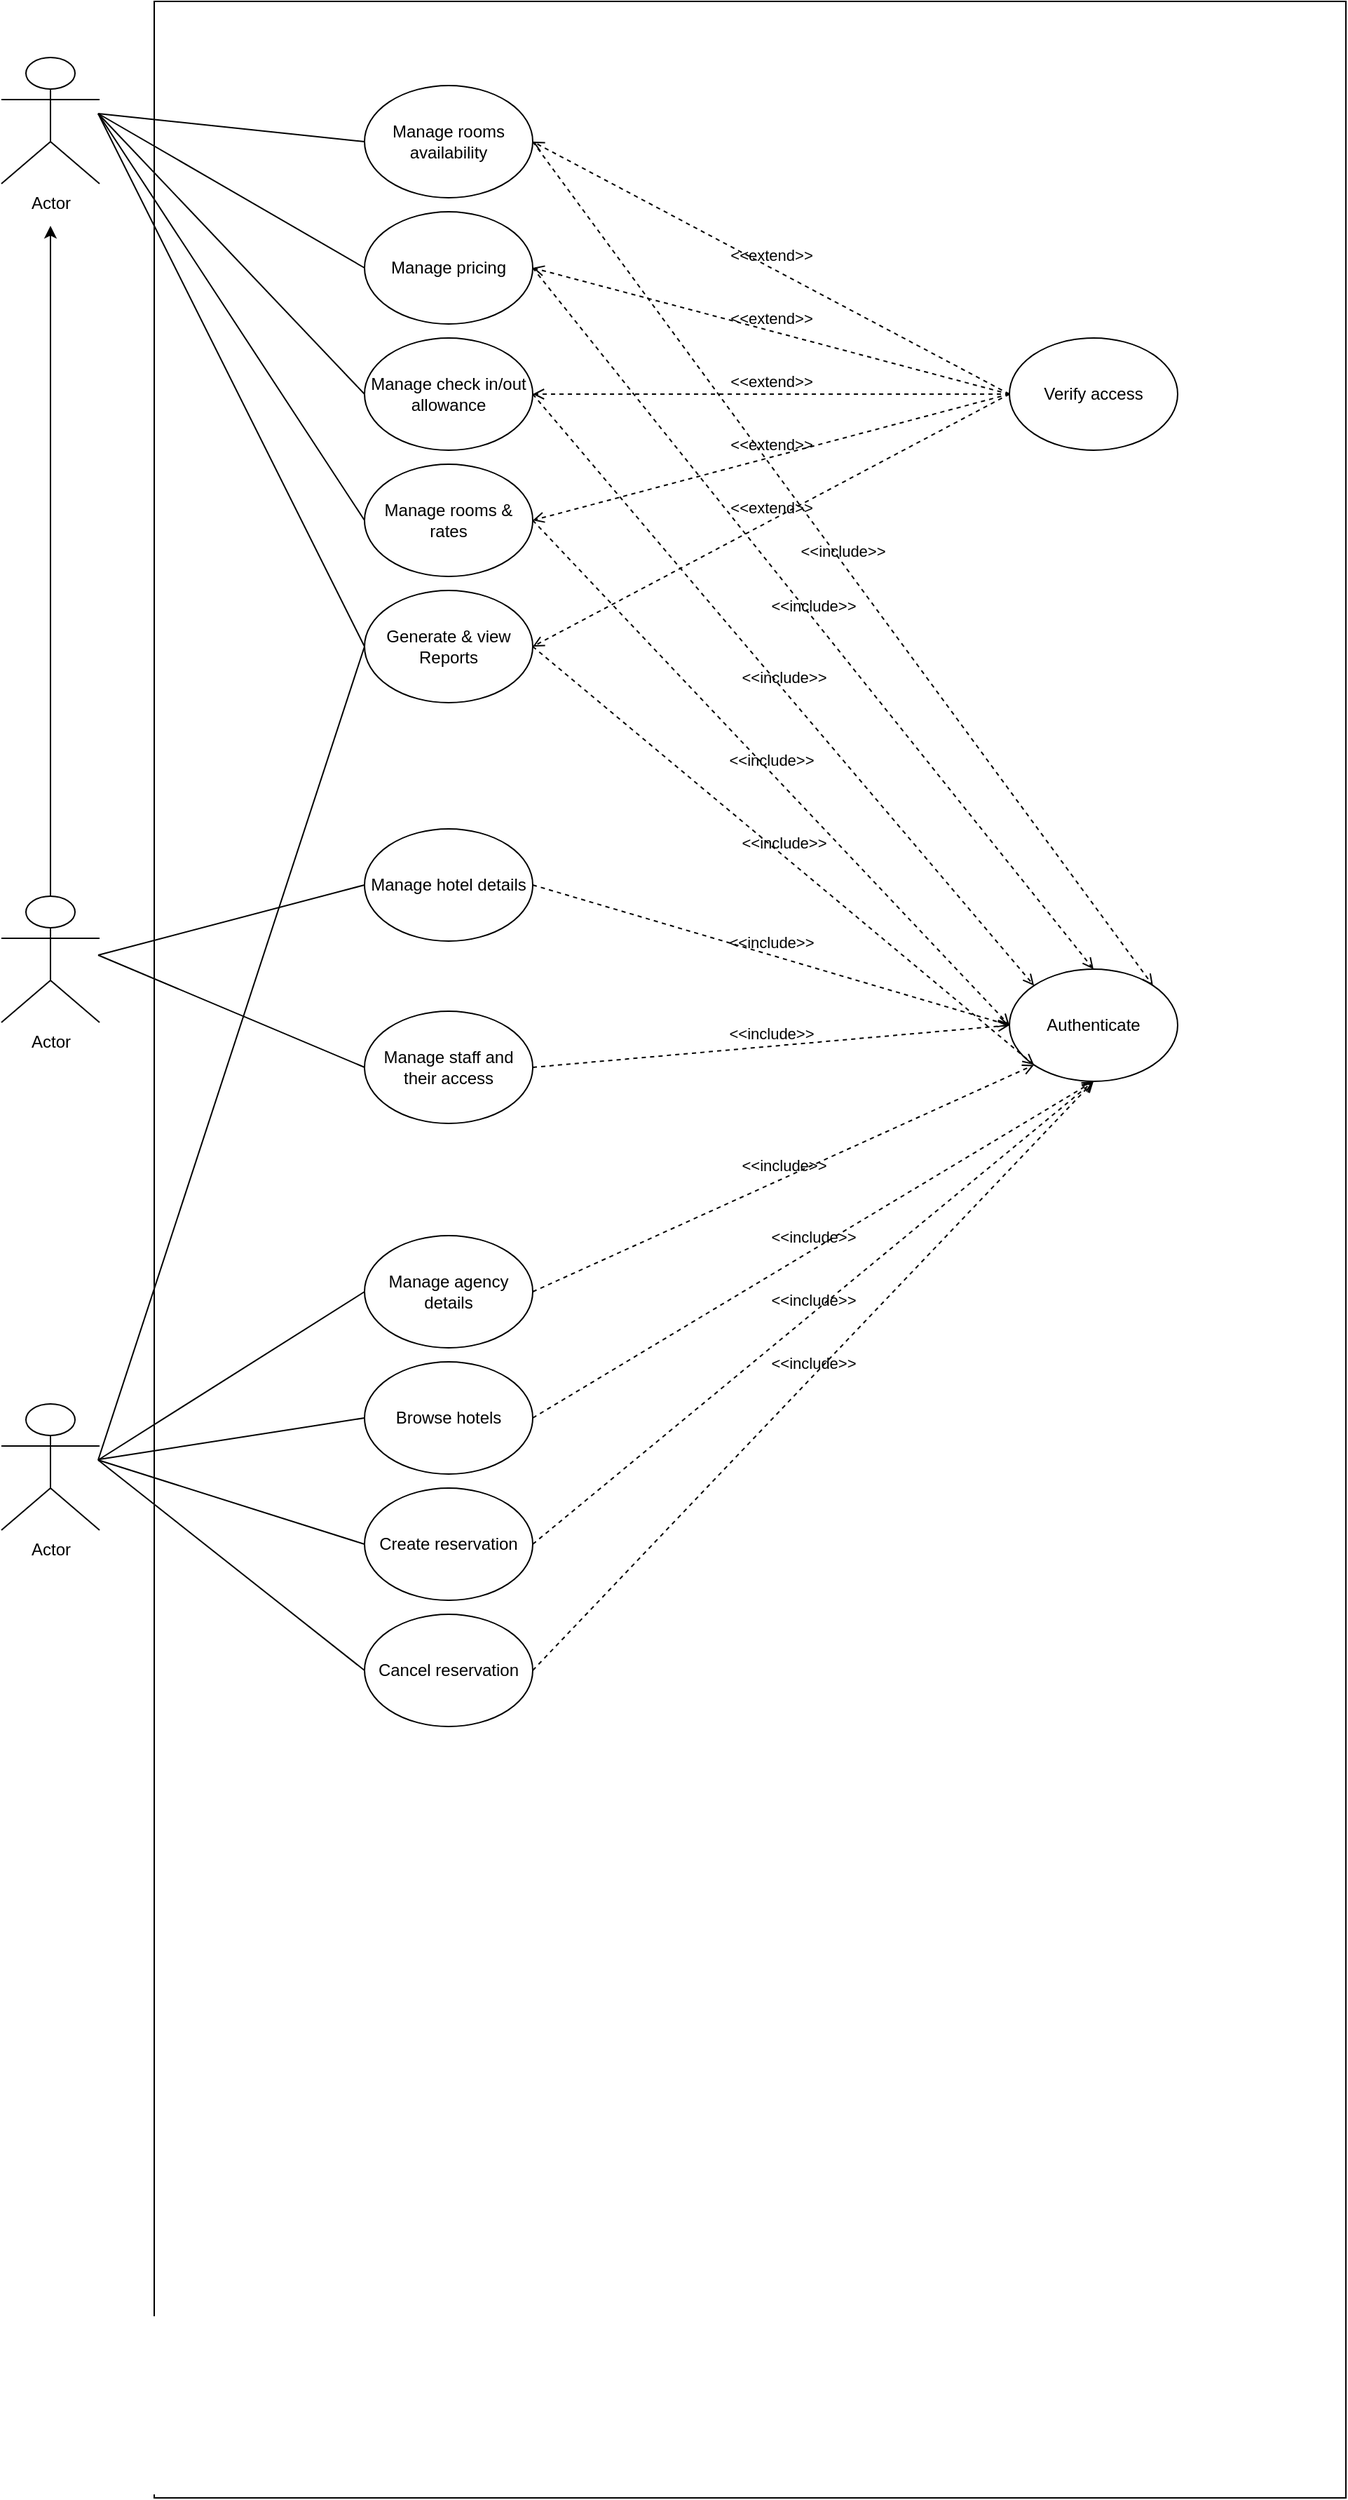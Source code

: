<mxfile version="26.0.15">
  <diagram name="Page-1" id="pJQkfAfpMvx2vDXl0aS4">
    <mxGraphModel dx="2443" dy="834" grid="1" gridSize="10" guides="1" tooltips="1" connect="1" arrows="1" fold="1" page="1" pageScale="1" pageWidth="850" pageHeight="1100" math="0" shadow="0">
      <root>
        <mxCell id="0" />
        <mxCell id="1" parent="0" />
        <mxCell id="woPbn98t3P-iTWukvZgP-1" value="" style="rounded=0;whiteSpace=wrap;html=1;" parent="1" vertex="1">
          <mxGeometry width="850" height="1780" as="geometry" />
        </mxCell>
        <mxCell id="woPbn98t3P-iTWukvZgP-3" value="Actor" style="shape=umlActor;verticalLabelPosition=bottom;verticalAlign=top;html=1;outlineConnect=0;" parent="1" vertex="1">
          <mxGeometry x="-109" y="40" width="70" height="90" as="geometry" />
        </mxCell>
        <mxCell id="woPbn98t3P-iTWukvZgP-10" value="Manage rooms availability" style="ellipse;whiteSpace=wrap;html=1;" parent="1" vertex="1">
          <mxGeometry x="150" y="60" width="120" height="80" as="geometry" />
        </mxCell>
        <mxCell id="woPbn98t3P-iTWukvZgP-11" value="Manage pricing" style="ellipse;whiteSpace=wrap;html=1;" parent="1" vertex="1">
          <mxGeometry x="150" y="150" width="120" height="80" as="geometry" />
        </mxCell>
        <mxCell id="woPbn98t3P-iTWukvZgP-12" value="Manage check in/out allowance" style="ellipse;whiteSpace=wrap;html=1;" parent="1" vertex="1">
          <mxGeometry x="150" y="240" width="120" height="80" as="geometry" />
        </mxCell>
        <mxCell id="woPbn98t3P-iTWukvZgP-13" value="Manage rooms &amp;amp; rates" style="ellipse;whiteSpace=wrap;html=1;" parent="1" vertex="1">
          <mxGeometry x="150" y="330" width="120" height="80" as="geometry" />
        </mxCell>
        <mxCell id="woPbn98t3P-iTWukvZgP-15" value="Generate &amp;amp; view Reports" style="ellipse;whiteSpace=wrap;html=1;" parent="1" vertex="1">
          <mxGeometry x="150" y="420" width="120" height="80" as="geometry" />
        </mxCell>
        <mxCell id="woPbn98t3P-iTWukvZgP-16" value="Verify access" style="ellipse;whiteSpace=wrap;html=1;" parent="1" vertex="1">
          <mxGeometry x="610" y="240" width="120" height="80" as="geometry" />
        </mxCell>
        <mxCell id="woPbn98t3P-iTWukvZgP-17" value="Authenticate" style="ellipse;whiteSpace=wrap;html=1;" parent="1" vertex="1">
          <mxGeometry x="610" y="690" width="120" height="80" as="geometry" />
        </mxCell>
        <mxCell id="woPbn98t3P-iTWukvZgP-18" value="&amp;lt;&amp;lt;include&amp;gt;&amp;gt;" style="html=1;verticalAlign=bottom;labelBackgroundColor=none;endArrow=open;endFill=0;dashed=1;rounded=0;exitX=1;exitY=0.5;exitDx=0;exitDy=0;entryX=1;entryY=0;entryDx=0;entryDy=0;" parent="1" source="woPbn98t3P-iTWukvZgP-10" target="woPbn98t3P-iTWukvZgP-17" edge="1">
          <mxGeometry width="160" relative="1" as="geometry">
            <mxPoint x="280" y="110" as="sourcePoint" />
            <mxPoint x="440" y="110" as="targetPoint" />
          </mxGeometry>
        </mxCell>
        <mxCell id="woPbn98t3P-iTWukvZgP-19" value="&amp;lt;&amp;lt;include&amp;gt;&amp;gt;" style="html=1;verticalAlign=bottom;labelBackgroundColor=none;endArrow=open;endFill=0;dashed=1;rounded=0;entryX=0.5;entryY=0;entryDx=0;entryDy=0;" parent="1" target="woPbn98t3P-iTWukvZgP-17" edge="1">
          <mxGeometry width="160" relative="1" as="geometry">
            <mxPoint x="270" y="190" as="sourcePoint" />
            <mxPoint x="435" y="190" as="targetPoint" />
          </mxGeometry>
        </mxCell>
        <mxCell id="woPbn98t3P-iTWukvZgP-20" value="&amp;lt;&amp;lt;include&amp;gt;&amp;gt;" style="html=1;verticalAlign=bottom;labelBackgroundColor=none;endArrow=open;endFill=0;dashed=1;rounded=0;entryX=0;entryY=0;entryDx=0;entryDy=0;exitX=1;exitY=0.5;exitDx=0;exitDy=0;" parent="1" source="woPbn98t3P-iTWukvZgP-12" target="woPbn98t3P-iTWukvZgP-17" edge="1">
          <mxGeometry width="160" relative="1" as="geometry">
            <mxPoint x="280" y="200" as="sourcePoint" />
            <mxPoint x="393" y="202" as="targetPoint" />
          </mxGeometry>
        </mxCell>
        <mxCell id="woPbn98t3P-iTWukvZgP-21" value="&amp;lt;&amp;lt;include&amp;gt;&amp;gt;" style="html=1;verticalAlign=bottom;labelBackgroundColor=none;endArrow=open;endFill=0;dashed=1;rounded=0;entryX=0;entryY=0.5;entryDx=0;entryDy=0;exitX=1;exitY=0.5;exitDx=0;exitDy=0;" parent="1" source="woPbn98t3P-iTWukvZgP-13" target="woPbn98t3P-iTWukvZgP-17" edge="1">
          <mxGeometry width="160" relative="1" as="geometry">
            <mxPoint x="280" y="290" as="sourcePoint" />
            <mxPoint x="375" y="230" as="targetPoint" />
          </mxGeometry>
        </mxCell>
        <mxCell id="woPbn98t3P-iTWukvZgP-22" value="&amp;lt;&amp;lt;include&amp;gt;&amp;gt;" style="html=1;verticalAlign=bottom;labelBackgroundColor=none;endArrow=open;endFill=0;dashed=1;rounded=0;entryX=0;entryY=1;entryDx=0;entryDy=0;exitX=1;exitY=0.5;exitDx=0;exitDy=0;" parent="1" source="woPbn98t3P-iTWukvZgP-15" target="woPbn98t3P-iTWukvZgP-17" edge="1">
          <mxGeometry width="160" relative="1" as="geometry">
            <mxPoint x="280" y="380" as="sourcePoint" />
            <mxPoint x="618" y="768" as="targetPoint" />
          </mxGeometry>
        </mxCell>
        <mxCell id="woPbn98t3P-iTWukvZgP-24" value="&amp;lt;&amp;lt;extend&amp;gt;&amp;gt;" style="html=1;verticalAlign=bottom;labelBackgroundColor=none;endArrow=open;endFill=0;dashed=1;rounded=0;exitX=0;exitY=0.5;exitDx=0;exitDy=0;entryX=1;entryY=0.5;entryDx=0;entryDy=0;" parent="1" source="woPbn98t3P-iTWukvZgP-16" target="woPbn98t3P-iTWukvZgP-10" edge="1">
          <mxGeometry width="160" relative="1" as="geometry">
            <mxPoint x="460" y="210" as="sourcePoint" />
            <mxPoint x="620" y="210" as="targetPoint" />
          </mxGeometry>
        </mxCell>
        <mxCell id="woPbn98t3P-iTWukvZgP-25" value="&amp;lt;&amp;lt;extend&amp;gt;&amp;gt;" style="html=1;verticalAlign=bottom;labelBackgroundColor=none;endArrow=open;endFill=0;dashed=1;rounded=0;exitX=0;exitY=0.5;exitDx=0;exitDy=0;entryX=1;entryY=0.5;entryDx=0;entryDy=0;" parent="1" source="woPbn98t3P-iTWukvZgP-16" target="woPbn98t3P-iTWukvZgP-11" edge="1">
          <mxGeometry width="160" relative="1" as="geometry">
            <mxPoint x="610" y="250" as="sourcePoint" />
            <mxPoint x="280" y="110" as="targetPoint" />
          </mxGeometry>
        </mxCell>
        <mxCell id="woPbn98t3P-iTWukvZgP-26" value="&amp;lt;&amp;lt;extend&amp;gt;&amp;gt;" style="html=1;verticalAlign=bottom;labelBackgroundColor=none;endArrow=open;endFill=0;dashed=1;rounded=0;exitX=0;exitY=0.5;exitDx=0;exitDy=0;entryX=1;entryY=0.5;entryDx=0;entryDy=0;" parent="1" source="woPbn98t3P-iTWukvZgP-16" target="woPbn98t3P-iTWukvZgP-12" edge="1">
          <mxGeometry width="160" relative="1" as="geometry">
            <mxPoint x="550" y="290" as="sourcePoint" />
            <mxPoint x="280" y="200" as="targetPoint" />
          </mxGeometry>
        </mxCell>
        <mxCell id="woPbn98t3P-iTWukvZgP-27" value="&amp;lt;&amp;lt;extend&amp;gt;&amp;gt;" style="html=1;verticalAlign=bottom;labelBackgroundColor=none;endArrow=open;endFill=0;dashed=1;rounded=0;exitX=0;exitY=0.5;exitDx=0;exitDy=0;entryX=1;entryY=0.5;entryDx=0;entryDy=0;" parent="1" source="woPbn98t3P-iTWukvZgP-16" target="woPbn98t3P-iTWukvZgP-13" edge="1">
          <mxGeometry width="160" relative="1" as="geometry">
            <mxPoint x="550" y="290" as="sourcePoint" />
            <mxPoint x="280" y="290" as="targetPoint" />
          </mxGeometry>
        </mxCell>
        <mxCell id="woPbn98t3P-iTWukvZgP-28" value="&amp;lt;&amp;lt;extend&amp;gt;&amp;gt;" style="html=1;verticalAlign=bottom;labelBackgroundColor=none;endArrow=open;endFill=0;dashed=1;rounded=0;exitX=0;exitY=0.5;exitDx=0;exitDy=0;entryX=1;entryY=0.5;entryDx=0;entryDy=0;" parent="1" source="woPbn98t3P-iTWukvZgP-16" target="woPbn98t3P-iTWukvZgP-15" edge="1">
          <mxGeometry width="160" relative="1" as="geometry">
            <mxPoint x="550" y="290" as="sourcePoint" />
            <mxPoint x="280" y="380" as="targetPoint" />
          </mxGeometry>
        </mxCell>
        <mxCell id="DD-lqxEj_kKFfVJaps85-4" value="" style="endArrow=none;html=1;rounded=0;entryX=0;entryY=0.5;entryDx=0;entryDy=0;" edge="1" parent="1" target="woPbn98t3P-iTWukvZgP-10">
          <mxGeometry width="50" height="50" relative="1" as="geometry">
            <mxPoint x="-40" y="80" as="sourcePoint" />
            <mxPoint x="120" y="210" as="targetPoint" />
          </mxGeometry>
        </mxCell>
        <mxCell id="DD-lqxEj_kKFfVJaps85-5" value="" style="endArrow=none;html=1;rounded=0;entryX=0;entryY=0.5;entryDx=0;entryDy=0;" edge="1" parent="1" target="woPbn98t3P-iTWukvZgP-11">
          <mxGeometry width="50" height="50" relative="1" as="geometry">
            <mxPoint x="-40" y="80" as="sourcePoint" />
            <mxPoint x="160" y="110" as="targetPoint" />
          </mxGeometry>
        </mxCell>
        <mxCell id="DD-lqxEj_kKFfVJaps85-6" value="" style="endArrow=none;html=1;rounded=0;entryX=0;entryY=0.5;entryDx=0;entryDy=0;" edge="1" parent="1" target="woPbn98t3P-iTWukvZgP-12">
          <mxGeometry width="50" height="50" relative="1" as="geometry">
            <mxPoint x="-40" y="80" as="sourcePoint" />
            <mxPoint x="160" y="200" as="targetPoint" />
          </mxGeometry>
        </mxCell>
        <mxCell id="DD-lqxEj_kKFfVJaps85-7" value="" style="endArrow=none;html=1;rounded=0;entryX=0;entryY=0.5;entryDx=0;entryDy=0;" edge="1" parent="1" target="woPbn98t3P-iTWukvZgP-13">
          <mxGeometry width="50" height="50" relative="1" as="geometry">
            <mxPoint x="-40" y="80" as="sourcePoint" />
            <mxPoint x="160" y="290" as="targetPoint" />
          </mxGeometry>
        </mxCell>
        <mxCell id="DD-lqxEj_kKFfVJaps85-8" value="" style="endArrow=none;html=1;rounded=0;entryX=0;entryY=0.5;entryDx=0;entryDy=0;" edge="1" parent="1" target="woPbn98t3P-iTWukvZgP-15">
          <mxGeometry width="50" height="50" relative="1" as="geometry">
            <mxPoint x="-40" y="80" as="sourcePoint" />
            <mxPoint x="160" y="380" as="targetPoint" />
          </mxGeometry>
        </mxCell>
        <mxCell id="DD-lqxEj_kKFfVJaps85-21" style="edgeStyle=orthogonalEdgeStyle;rounded=0;orthogonalLoop=1;jettySize=auto;html=1;" edge="1" parent="1" source="DD-lqxEj_kKFfVJaps85-10">
          <mxGeometry relative="1" as="geometry">
            <mxPoint x="-74" y="160" as="targetPoint" />
          </mxGeometry>
        </mxCell>
        <mxCell id="DD-lqxEj_kKFfVJaps85-10" value="Actor" style="shape=umlActor;verticalLabelPosition=bottom;verticalAlign=top;html=1;outlineConnect=0;" vertex="1" parent="1">
          <mxGeometry x="-109" y="638" width="70" height="90" as="geometry" />
        </mxCell>
        <mxCell id="DD-lqxEj_kKFfVJaps85-12" value="Manage hotel details" style="ellipse;whiteSpace=wrap;html=1;" vertex="1" parent="1">
          <mxGeometry x="150" y="590" width="120" height="80" as="geometry" />
        </mxCell>
        <mxCell id="DD-lqxEj_kKFfVJaps85-13" value="&lt;div&gt;Manage staff and their access&lt;/div&gt;" style="ellipse;whiteSpace=wrap;html=1;" vertex="1" parent="1">
          <mxGeometry x="150" y="720" width="120" height="80" as="geometry" />
        </mxCell>
        <mxCell id="DD-lqxEj_kKFfVJaps85-14" value="&amp;lt;&amp;lt;include&amp;gt;&amp;gt;" style="html=1;verticalAlign=bottom;labelBackgroundColor=none;endArrow=open;endFill=0;dashed=1;rounded=0;entryX=0;entryY=0.5;entryDx=0;entryDy=0;exitX=1;exitY=0.5;exitDx=0;exitDy=0;" edge="1" parent="1" source="DD-lqxEj_kKFfVJaps85-12" target="woPbn98t3P-iTWukvZgP-17">
          <mxGeometry width="160" relative="1" as="geometry">
            <mxPoint x="280" y="470" as="sourcePoint" />
            <mxPoint x="638" y="768" as="targetPoint" />
          </mxGeometry>
        </mxCell>
        <mxCell id="DD-lqxEj_kKFfVJaps85-15" value="&amp;lt;&amp;lt;include&amp;gt;&amp;gt;" style="html=1;verticalAlign=bottom;labelBackgroundColor=none;endArrow=open;endFill=0;dashed=1;rounded=0;exitX=1;exitY=0.5;exitDx=0;exitDy=0;" edge="1" parent="1" source="DD-lqxEj_kKFfVJaps85-13">
          <mxGeometry width="160" relative="1" as="geometry">
            <mxPoint x="280" y="640" as="sourcePoint" />
            <mxPoint x="610" y="730" as="targetPoint" />
          </mxGeometry>
        </mxCell>
        <mxCell id="DD-lqxEj_kKFfVJaps85-16" value="" style="endArrow=none;html=1;rounded=0;entryX=0;entryY=0.5;entryDx=0;entryDy=0;" edge="1" parent="1" target="DD-lqxEj_kKFfVJaps85-12">
          <mxGeometry width="50" height="50" relative="1" as="geometry">
            <mxPoint x="-40" y="680" as="sourcePoint" />
            <mxPoint x="160" y="470" as="targetPoint" />
          </mxGeometry>
        </mxCell>
        <mxCell id="DD-lqxEj_kKFfVJaps85-20" value="" style="endArrow=none;html=1;rounded=0;entryX=0;entryY=0.5;entryDx=0;entryDy=0;" edge="1" parent="1" target="DD-lqxEj_kKFfVJaps85-13">
          <mxGeometry width="50" height="50" relative="1" as="geometry">
            <mxPoint x="-40" y="680" as="sourcePoint" />
            <mxPoint x="160" y="640" as="targetPoint" />
          </mxGeometry>
        </mxCell>
        <mxCell id="DD-lqxEj_kKFfVJaps85-23" value="Actor" style="shape=umlActor;verticalLabelPosition=bottom;verticalAlign=top;html=1;outlineConnect=0;" vertex="1" parent="1">
          <mxGeometry x="-109" y="1000" width="70" height="90" as="geometry" />
        </mxCell>
        <mxCell id="DD-lqxEj_kKFfVJaps85-24" value="&lt;div&gt;Manage agency details&lt;/div&gt;" style="ellipse;whiteSpace=wrap;html=1;" vertex="1" parent="1">
          <mxGeometry x="150" y="880" width="120" height="80" as="geometry" />
        </mxCell>
        <mxCell id="DD-lqxEj_kKFfVJaps85-25" value="Browse hotels" style="ellipse;whiteSpace=wrap;html=1;" vertex="1" parent="1">
          <mxGeometry x="150" y="970" width="120" height="80" as="geometry" />
        </mxCell>
        <mxCell id="DD-lqxEj_kKFfVJaps85-26" value="Create reservation" style="ellipse;whiteSpace=wrap;html=1;" vertex="1" parent="1">
          <mxGeometry x="150" y="1060" width="120" height="80" as="geometry" />
        </mxCell>
        <mxCell id="DD-lqxEj_kKFfVJaps85-27" value="Cancel reservation" style="ellipse;whiteSpace=wrap;html=1;" vertex="1" parent="1">
          <mxGeometry x="150" y="1150" width="120" height="80" as="geometry" />
        </mxCell>
        <mxCell id="DD-lqxEj_kKFfVJaps85-28" value="" style="endArrow=none;html=1;rounded=0;entryX=0;entryY=0.5;entryDx=0;entryDy=0;" edge="1" parent="1" target="DD-lqxEj_kKFfVJaps85-24">
          <mxGeometry width="50" height="50" relative="1" as="geometry">
            <mxPoint x="-40" y="1040" as="sourcePoint" />
            <mxPoint x="230" y="990" as="targetPoint" />
          </mxGeometry>
        </mxCell>
        <mxCell id="DD-lqxEj_kKFfVJaps85-29" value="" style="endArrow=none;html=1;rounded=0;entryX=0;entryY=0.5;entryDx=0;entryDy=0;" edge="1" parent="1" source="DD-lqxEj_kKFfVJaps85-23" target="DD-lqxEj_kKFfVJaps85-25">
          <mxGeometry width="50" height="50" relative="1" as="geometry">
            <mxPoint x="-29" y="1035" as="sourcePoint" />
            <mxPoint x="160" y="930" as="targetPoint" />
          </mxGeometry>
        </mxCell>
        <mxCell id="DD-lqxEj_kKFfVJaps85-30" value="" style="endArrow=none;html=1;rounded=0;entryX=0;entryY=0.5;entryDx=0;entryDy=0;" edge="1" parent="1" target="DD-lqxEj_kKFfVJaps85-26">
          <mxGeometry width="50" height="50" relative="1" as="geometry">
            <mxPoint x="-40" y="1040" as="sourcePoint" />
            <mxPoint x="160" y="1020" as="targetPoint" />
          </mxGeometry>
        </mxCell>
        <mxCell id="DD-lqxEj_kKFfVJaps85-31" value="" style="endArrow=none;html=1;rounded=0;entryX=0;entryY=0.5;entryDx=0;entryDy=0;" edge="1" parent="1" target="DD-lqxEj_kKFfVJaps85-27">
          <mxGeometry width="50" height="50" relative="1" as="geometry">
            <mxPoint x="-40" y="1040" as="sourcePoint" />
            <mxPoint x="160" y="1110" as="targetPoint" />
          </mxGeometry>
        </mxCell>
        <mxCell id="DD-lqxEj_kKFfVJaps85-32" value="&amp;lt;&amp;lt;include&amp;gt;&amp;gt;" style="html=1;verticalAlign=bottom;labelBackgroundColor=none;endArrow=open;endFill=0;dashed=1;rounded=0;exitX=1;exitY=0.5;exitDx=0;exitDy=0;entryX=0;entryY=1;entryDx=0;entryDy=0;" edge="1" parent="1" source="DD-lqxEj_kKFfVJaps85-24" target="woPbn98t3P-iTWukvZgP-17">
          <mxGeometry width="160" relative="1" as="geometry">
            <mxPoint x="280" y="770" as="sourcePoint" />
            <mxPoint x="620" y="740" as="targetPoint" />
          </mxGeometry>
        </mxCell>
        <mxCell id="DD-lqxEj_kKFfVJaps85-33" value="&amp;lt;&amp;lt;include&amp;gt;&amp;gt;" style="html=1;verticalAlign=bottom;labelBackgroundColor=none;endArrow=open;endFill=0;dashed=1;rounded=0;exitX=1;exitY=0.5;exitDx=0;exitDy=0;entryX=0.5;entryY=1;entryDx=0;entryDy=0;" edge="1" parent="1" source="DD-lqxEj_kKFfVJaps85-25" target="woPbn98t3P-iTWukvZgP-17">
          <mxGeometry width="160" relative="1" as="geometry">
            <mxPoint x="280" y="930" as="sourcePoint" />
            <mxPoint x="638" y="768" as="targetPoint" />
          </mxGeometry>
        </mxCell>
        <mxCell id="DD-lqxEj_kKFfVJaps85-34" value="&amp;lt;&amp;lt;include&amp;gt;&amp;gt;" style="html=1;verticalAlign=bottom;labelBackgroundColor=none;endArrow=open;endFill=0;dashed=1;rounded=0;exitX=1;exitY=0.5;exitDx=0;exitDy=0;entryX=0.5;entryY=1;entryDx=0;entryDy=0;" edge="1" parent="1" source="DD-lqxEj_kKFfVJaps85-26" target="woPbn98t3P-iTWukvZgP-17">
          <mxGeometry width="160" relative="1" as="geometry">
            <mxPoint x="280" y="1020" as="sourcePoint" />
            <mxPoint x="680" y="780" as="targetPoint" />
          </mxGeometry>
        </mxCell>
        <mxCell id="DD-lqxEj_kKFfVJaps85-35" value="&amp;lt;&amp;lt;include&amp;gt;&amp;gt;" style="html=1;verticalAlign=bottom;labelBackgroundColor=none;endArrow=open;endFill=0;dashed=1;rounded=0;exitX=1;exitY=0.5;exitDx=0;exitDy=0;" edge="1" parent="1" source="DD-lqxEj_kKFfVJaps85-27">
          <mxGeometry width="160" relative="1" as="geometry">
            <mxPoint x="280" y="1110" as="sourcePoint" />
            <mxPoint x="670" y="770" as="targetPoint" />
          </mxGeometry>
        </mxCell>
        <mxCell id="DD-lqxEj_kKFfVJaps85-36" value="" style="endArrow=none;html=1;rounded=0;entryX=0;entryY=0.5;entryDx=0;entryDy=0;" edge="1" parent="1" target="woPbn98t3P-iTWukvZgP-15">
          <mxGeometry width="50" height="50" relative="1" as="geometry">
            <mxPoint x="-40" y="1040" as="sourcePoint" />
            <mxPoint x="160" y="930" as="targetPoint" />
          </mxGeometry>
        </mxCell>
      </root>
    </mxGraphModel>
  </diagram>
</mxfile>
